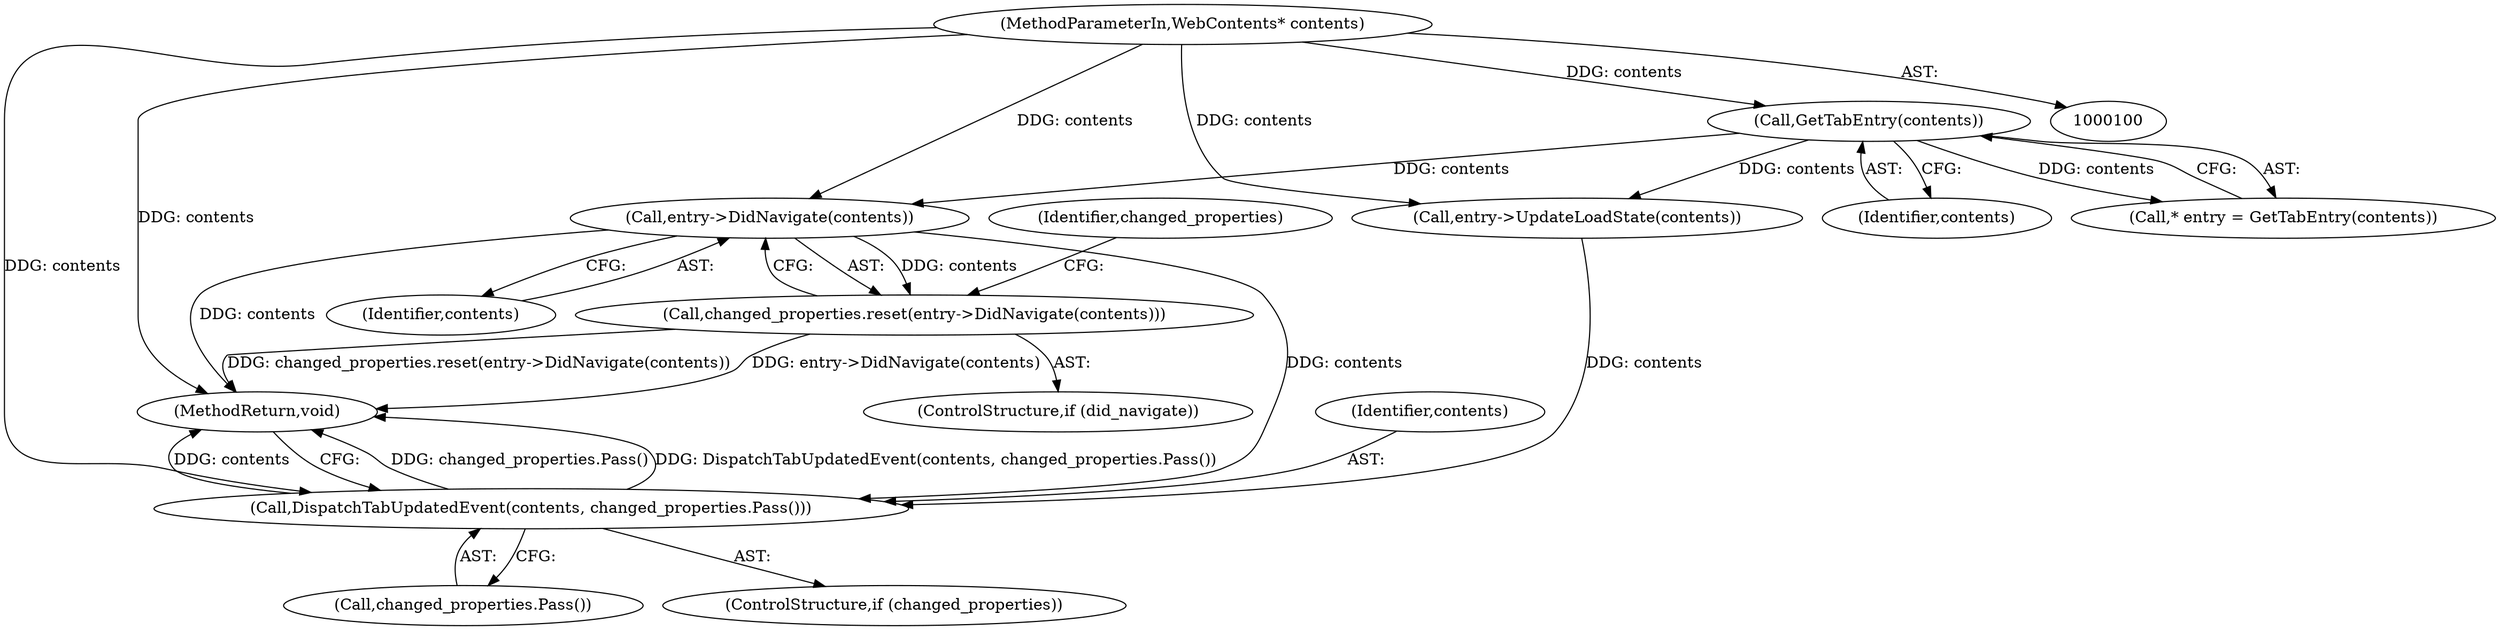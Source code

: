 digraph "0_Chrome_f7ae1f7a918f1973dca241a7a23169906eaf4fe3_5@pointer" {
"1000115" [label="(Call,entry->DidNavigate(contents))"];
"1000107" [label="(Call,GetTabEntry(contents))"];
"1000101" [label="(MethodParameterIn,WebContents* contents)"];
"1000114" [label="(Call,changed_properties.reset(entry->DidNavigate(contents)))"];
"1000123" [label="(Call,DispatchTabUpdatedEvent(contents, changed_properties.Pass()))"];
"1000101" [label="(MethodParameterIn,WebContents* contents)"];
"1000123" [label="(Call,DispatchTabUpdatedEvent(contents, changed_properties.Pass()))"];
"1000105" [label="(Call,* entry = GetTabEntry(contents))"];
"1000125" [label="(Call,changed_properties.Pass())"];
"1000112" [label="(ControlStructure,if (did_navigate))"];
"1000122" [label="(Identifier,changed_properties)"];
"1000107" [label="(Call,GetTabEntry(contents))"];
"1000108" [label="(Identifier,contents)"];
"1000115" [label="(Call,entry->DidNavigate(contents))"];
"1000116" [label="(Identifier,contents)"];
"1000124" [label="(Identifier,contents)"];
"1000121" [label="(ControlStructure,if (changed_properties))"];
"1000114" [label="(Call,changed_properties.reset(entry->DidNavigate(contents)))"];
"1000119" [label="(Call,entry->UpdateLoadState(contents))"];
"1000126" [label="(MethodReturn,void)"];
"1000115" -> "1000114"  [label="AST: "];
"1000115" -> "1000116"  [label="CFG: "];
"1000116" -> "1000115"  [label="AST: "];
"1000114" -> "1000115"  [label="CFG: "];
"1000115" -> "1000126"  [label="DDG: contents"];
"1000115" -> "1000114"  [label="DDG: contents"];
"1000107" -> "1000115"  [label="DDG: contents"];
"1000101" -> "1000115"  [label="DDG: contents"];
"1000115" -> "1000123"  [label="DDG: contents"];
"1000107" -> "1000105"  [label="AST: "];
"1000107" -> "1000108"  [label="CFG: "];
"1000108" -> "1000107"  [label="AST: "];
"1000105" -> "1000107"  [label="CFG: "];
"1000107" -> "1000105"  [label="DDG: contents"];
"1000101" -> "1000107"  [label="DDG: contents"];
"1000107" -> "1000119"  [label="DDG: contents"];
"1000101" -> "1000100"  [label="AST: "];
"1000101" -> "1000126"  [label="DDG: contents"];
"1000101" -> "1000119"  [label="DDG: contents"];
"1000101" -> "1000123"  [label="DDG: contents"];
"1000114" -> "1000112"  [label="AST: "];
"1000122" -> "1000114"  [label="CFG: "];
"1000114" -> "1000126"  [label="DDG: changed_properties.reset(entry->DidNavigate(contents))"];
"1000114" -> "1000126"  [label="DDG: entry->DidNavigate(contents)"];
"1000123" -> "1000121"  [label="AST: "];
"1000123" -> "1000125"  [label="CFG: "];
"1000124" -> "1000123"  [label="AST: "];
"1000125" -> "1000123"  [label="AST: "];
"1000126" -> "1000123"  [label="CFG: "];
"1000123" -> "1000126"  [label="DDG: changed_properties.Pass()"];
"1000123" -> "1000126"  [label="DDG: DispatchTabUpdatedEvent(contents, changed_properties.Pass())"];
"1000123" -> "1000126"  [label="DDG: contents"];
"1000119" -> "1000123"  [label="DDG: contents"];
}
